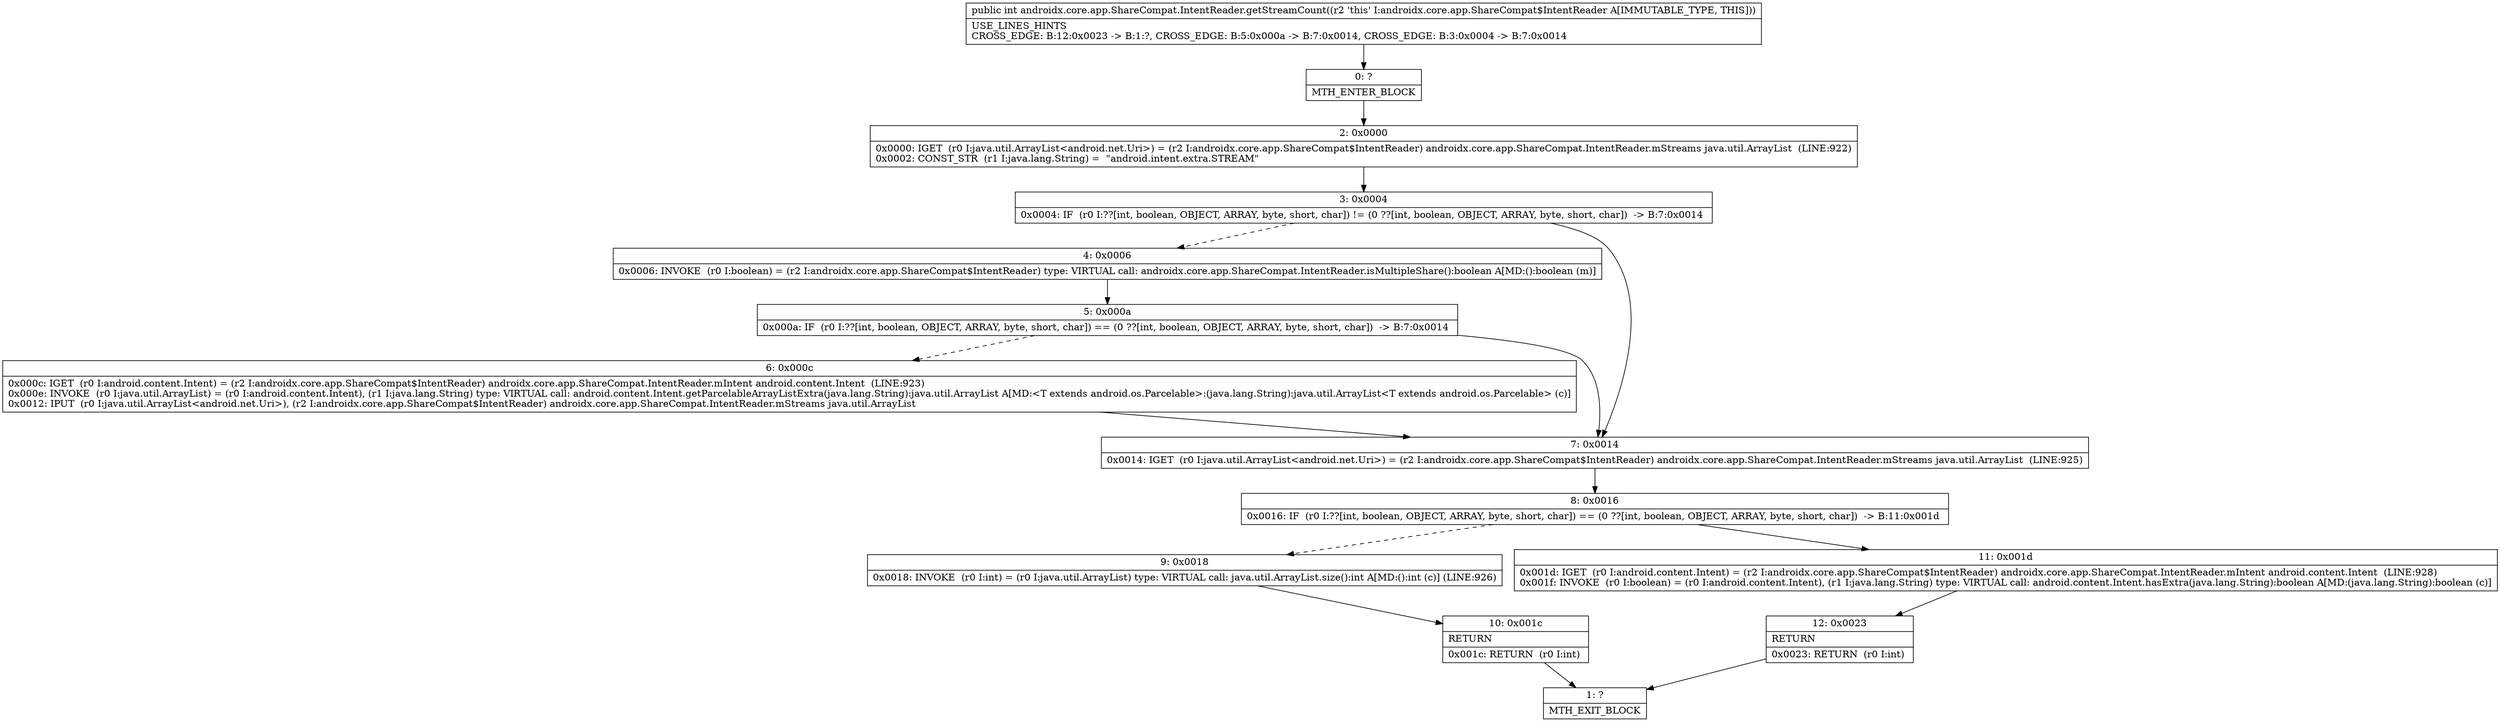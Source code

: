 digraph "CFG forandroidx.core.app.ShareCompat.IntentReader.getStreamCount()I" {
Node_0 [shape=record,label="{0\:\ ?|MTH_ENTER_BLOCK\l}"];
Node_2 [shape=record,label="{2\:\ 0x0000|0x0000: IGET  (r0 I:java.util.ArrayList\<android.net.Uri\>) = (r2 I:androidx.core.app.ShareCompat$IntentReader) androidx.core.app.ShareCompat.IntentReader.mStreams java.util.ArrayList  (LINE:922)\l0x0002: CONST_STR  (r1 I:java.lang.String) =  \"android.intent.extra.STREAM\" \l}"];
Node_3 [shape=record,label="{3\:\ 0x0004|0x0004: IF  (r0 I:??[int, boolean, OBJECT, ARRAY, byte, short, char]) != (0 ??[int, boolean, OBJECT, ARRAY, byte, short, char])  \-\> B:7:0x0014 \l}"];
Node_4 [shape=record,label="{4\:\ 0x0006|0x0006: INVOKE  (r0 I:boolean) = (r2 I:androidx.core.app.ShareCompat$IntentReader) type: VIRTUAL call: androidx.core.app.ShareCompat.IntentReader.isMultipleShare():boolean A[MD:():boolean (m)]\l}"];
Node_5 [shape=record,label="{5\:\ 0x000a|0x000a: IF  (r0 I:??[int, boolean, OBJECT, ARRAY, byte, short, char]) == (0 ??[int, boolean, OBJECT, ARRAY, byte, short, char])  \-\> B:7:0x0014 \l}"];
Node_6 [shape=record,label="{6\:\ 0x000c|0x000c: IGET  (r0 I:android.content.Intent) = (r2 I:androidx.core.app.ShareCompat$IntentReader) androidx.core.app.ShareCompat.IntentReader.mIntent android.content.Intent  (LINE:923)\l0x000e: INVOKE  (r0 I:java.util.ArrayList) = (r0 I:android.content.Intent), (r1 I:java.lang.String) type: VIRTUAL call: android.content.Intent.getParcelableArrayListExtra(java.lang.String):java.util.ArrayList A[MD:\<T extends android.os.Parcelable\>:(java.lang.String):java.util.ArrayList\<T extends android.os.Parcelable\> (c)]\l0x0012: IPUT  (r0 I:java.util.ArrayList\<android.net.Uri\>), (r2 I:androidx.core.app.ShareCompat$IntentReader) androidx.core.app.ShareCompat.IntentReader.mStreams java.util.ArrayList \l}"];
Node_7 [shape=record,label="{7\:\ 0x0014|0x0014: IGET  (r0 I:java.util.ArrayList\<android.net.Uri\>) = (r2 I:androidx.core.app.ShareCompat$IntentReader) androidx.core.app.ShareCompat.IntentReader.mStreams java.util.ArrayList  (LINE:925)\l}"];
Node_8 [shape=record,label="{8\:\ 0x0016|0x0016: IF  (r0 I:??[int, boolean, OBJECT, ARRAY, byte, short, char]) == (0 ??[int, boolean, OBJECT, ARRAY, byte, short, char])  \-\> B:11:0x001d \l}"];
Node_9 [shape=record,label="{9\:\ 0x0018|0x0018: INVOKE  (r0 I:int) = (r0 I:java.util.ArrayList) type: VIRTUAL call: java.util.ArrayList.size():int A[MD:():int (c)] (LINE:926)\l}"];
Node_10 [shape=record,label="{10\:\ 0x001c|RETURN\l|0x001c: RETURN  (r0 I:int) \l}"];
Node_1 [shape=record,label="{1\:\ ?|MTH_EXIT_BLOCK\l}"];
Node_11 [shape=record,label="{11\:\ 0x001d|0x001d: IGET  (r0 I:android.content.Intent) = (r2 I:androidx.core.app.ShareCompat$IntentReader) androidx.core.app.ShareCompat.IntentReader.mIntent android.content.Intent  (LINE:928)\l0x001f: INVOKE  (r0 I:boolean) = (r0 I:android.content.Intent), (r1 I:java.lang.String) type: VIRTUAL call: android.content.Intent.hasExtra(java.lang.String):boolean A[MD:(java.lang.String):boolean (c)]\l}"];
Node_12 [shape=record,label="{12\:\ 0x0023|RETURN\l|0x0023: RETURN  (r0 I:int) \l}"];
MethodNode[shape=record,label="{public int androidx.core.app.ShareCompat.IntentReader.getStreamCount((r2 'this' I:androidx.core.app.ShareCompat$IntentReader A[IMMUTABLE_TYPE, THIS]))  | USE_LINES_HINTS\lCROSS_EDGE: B:12:0x0023 \-\> B:1:?, CROSS_EDGE: B:5:0x000a \-\> B:7:0x0014, CROSS_EDGE: B:3:0x0004 \-\> B:7:0x0014\l}"];
MethodNode -> Node_0;Node_0 -> Node_2;
Node_2 -> Node_3;
Node_3 -> Node_4[style=dashed];
Node_3 -> Node_7;
Node_4 -> Node_5;
Node_5 -> Node_6[style=dashed];
Node_5 -> Node_7;
Node_6 -> Node_7;
Node_7 -> Node_8;
Node_8 -> Node_9[style=dashed];
Node_8 -> Node_11;
Node_9 -> Node_10;
Node_10 -> Node_1;
Node_11 -> Node_12;
Node_12 -> Node_1;
}

